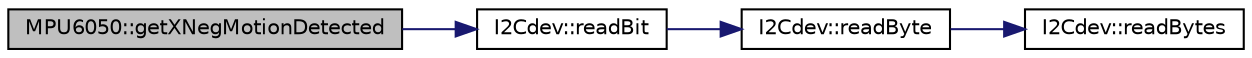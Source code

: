 digraph "MPU6050::getXNegMotionDetected"
{
  edge [fontname="Helvetica",fontsize="10",labelfontname="Helvetica",labelfontsize="10"];
  node [fontname="Helvetica",fontsize="10",shape=record];
  rankdir="LR";
  Node554 [label="MPU6050::getXNegMotionDetected",height=0.2,width=0.4,color="black", fillcolor="grey75", style="filled", fontcolor="black"];
  Node554 -> Node555 [color="midnightblue",fontsize="10",style="solid",fontname="Helvetica"];
  Node555 [label="I2Cdev::readBit",height=0.2,width=0.4,color="black", fillcolor="white", style="filled",URL="$class_i2_cdev.html#a9f104431c59658432e8b2f02c3e1acd6",tooltip="Read a single bit from an 8-bit device register. "];
  Node555 -> Node556 [color="midnightblue",fontsize="10",style="solid",fontname="Helvetica"];
  Node556 [label="I2Cdev::readByte",height=0.2,width=0.4,color="black", fillcolor="white", style="filled",URL="$class_i2_cdev.html#aef1db446b45660c6631fc780278ac366",tooltip="Read single byte from an 8-bit device register. "];
  Node556 -> Node557 [color="midnightblue",fontsize="10",style="solid",fontname="Helvetica"];
  Node557 [label="I2Cdev::readBytes",height=0.2,width=0.4,color="black", fillcolor="white", style="filled",URL="$class_i2_cdev.html#ae1eed9468ce4653e080bfd8481d2ac88",tooltip="Read multiple bytes from an 8-bit device register. "];
}
